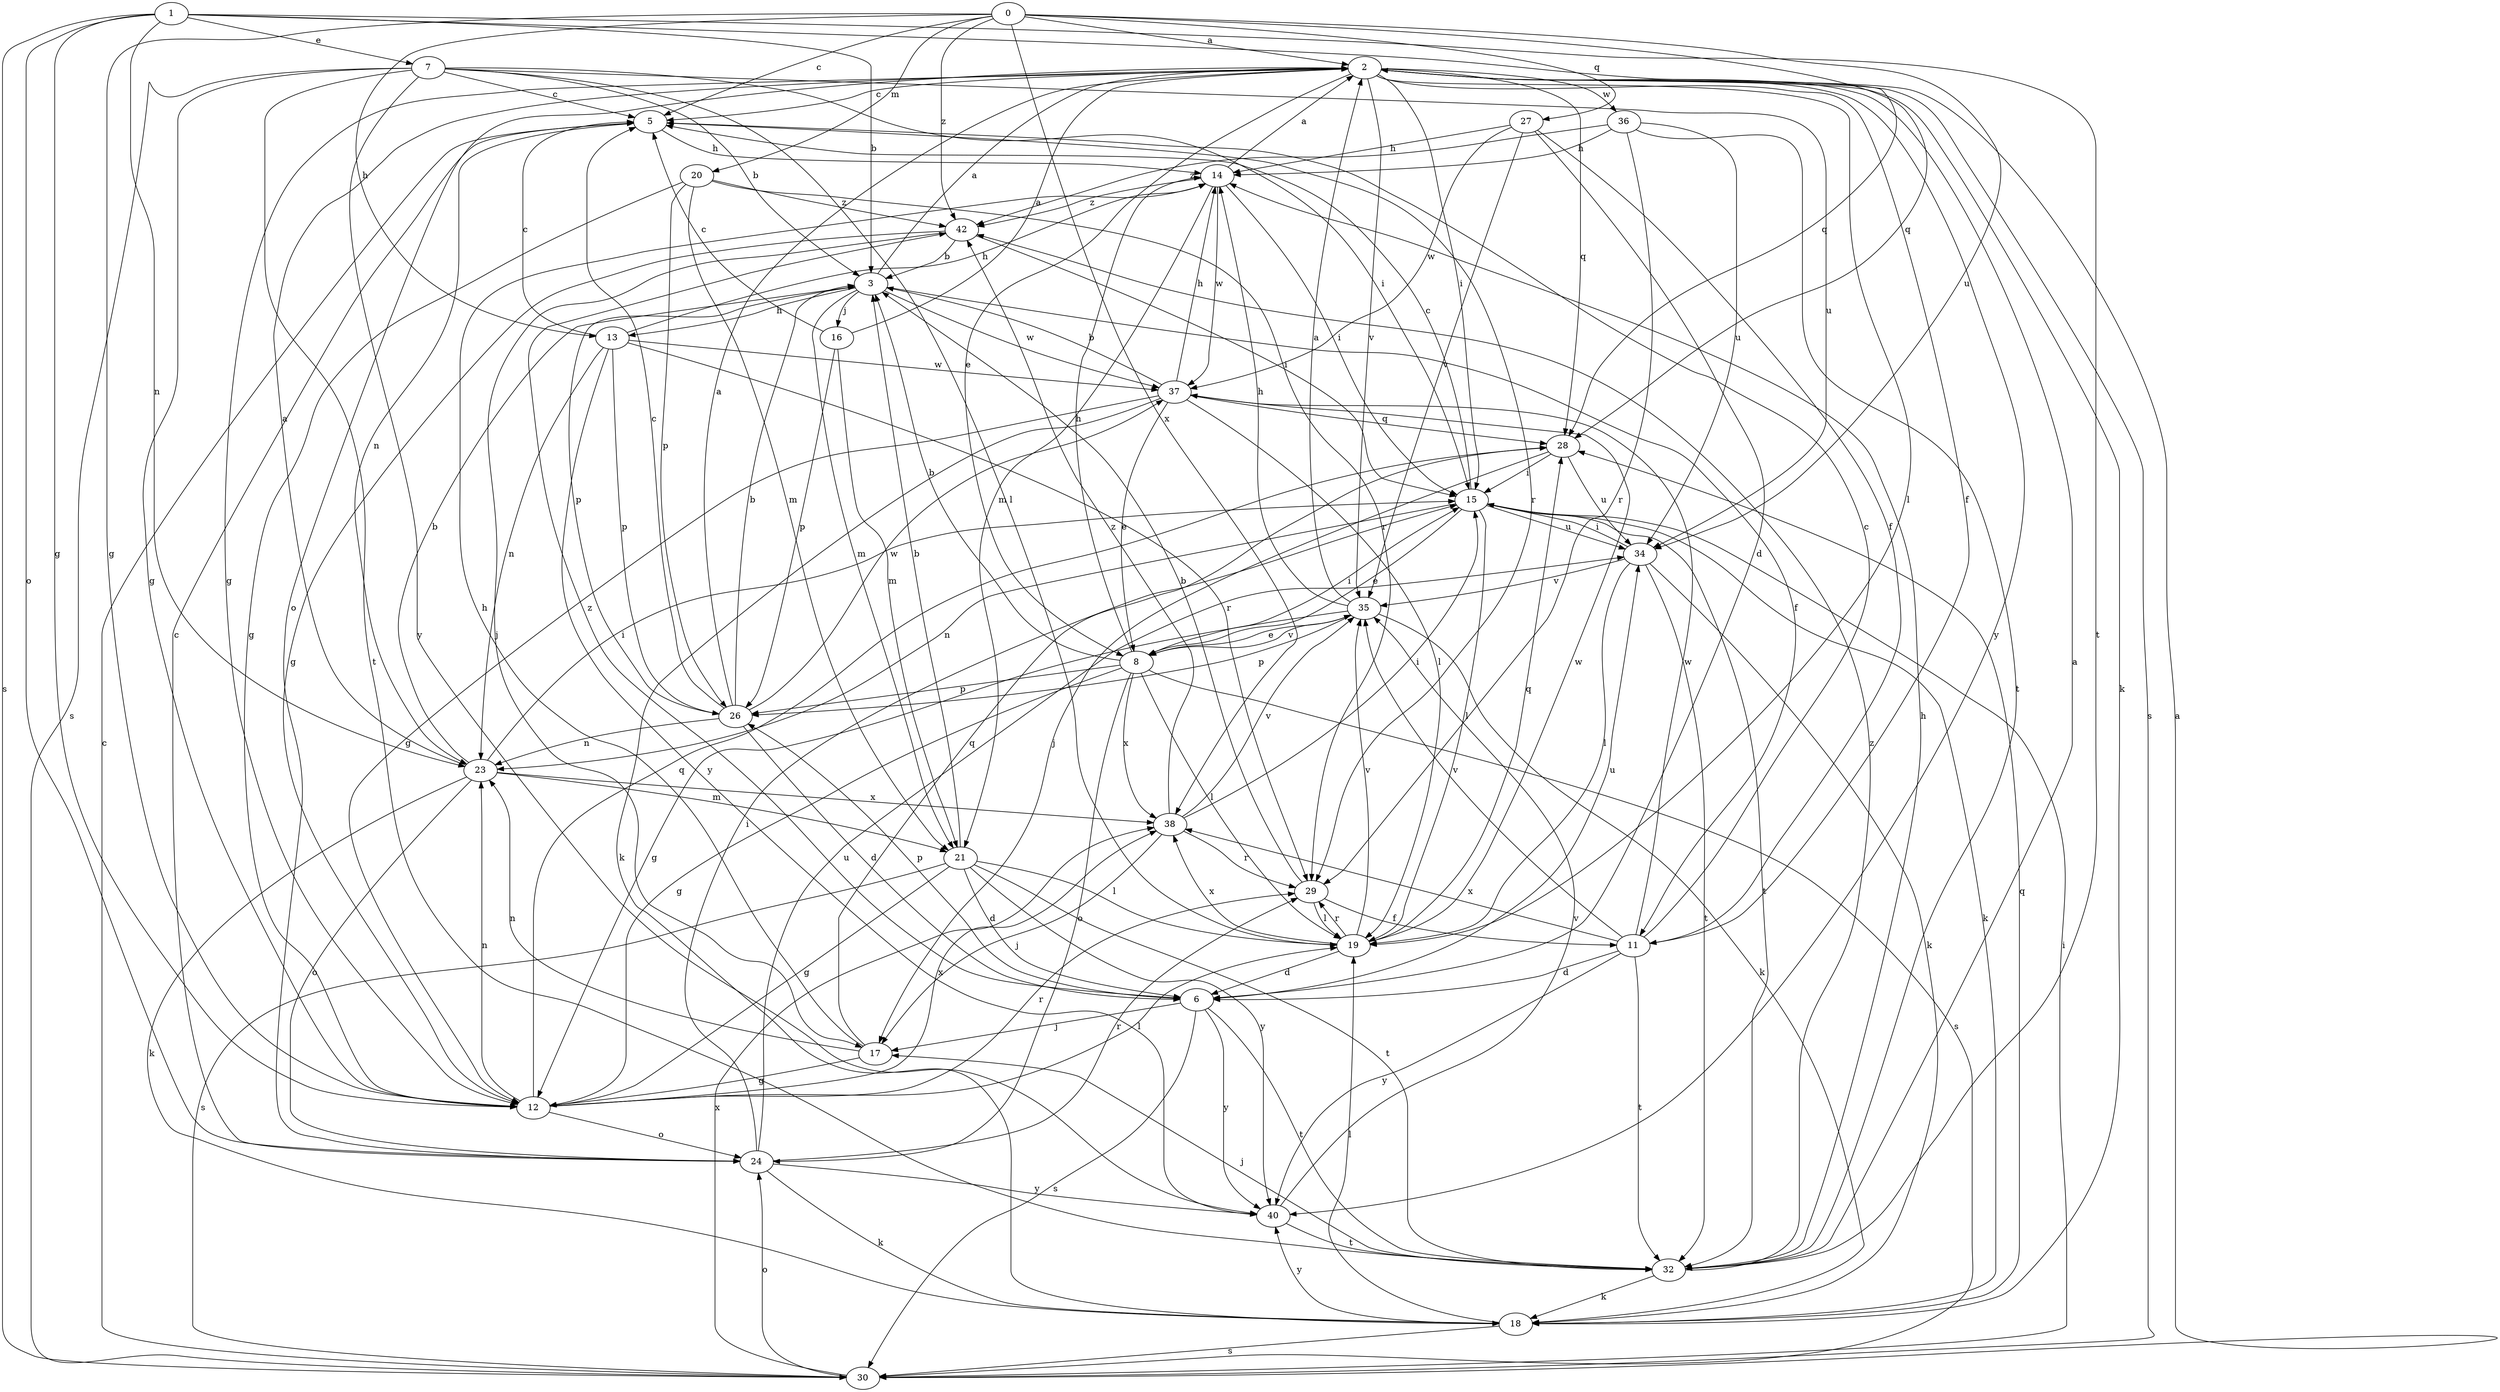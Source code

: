 strict digraph  {
0;
1;
2;
3;
5;
6;
7;
8;
11;
12;
13;
14;
15;
16;
17;
18;
19;
20;
21;
23;
24;
26;
27;
28;
29;
30;
32;
34;
35;
36;
37;
38;
40;
42;
0 -> 2  [label=a];
0 -> 5  [label=c];
0 -> 12  [label=g];
0 -> 13  [label=h];
0 -> 20  [label=m];
0 -> 27  [label=q];
0 -> 28  [label=q];
0 -> 34  [label=u];
0 -> 38  [label=x];
0 -> 42  [label=z];
1 -> 3  [label=b];
1 -> 7  [label=e];
1 -> 12  [label=g];
1 -> 23  [label=n];
1 -> 24  [label=o];
1 -> 28  [label=q];
1 -> 30  [label=s];
1 -> 32  [label=t];
2 -> 5  [label=c];
2 -> 8  [label=e];
2 -> 11  [label=f];
2 -> 12  [label=g];
2 -> 15  [label=i];
2 -> 18  [label=k];
2 -> 19  [label=l];
2 -> 24  [label=o];
2 -> 28  [label=q];
2 -> 30  [label=s];
2 -> 35  [label=v];
2 -> 36  [label=w];
2 -> 40  [label=y];
3 -> 2  [label=a];
3 -> 11  [label=f];
3 -> 13  [label=h];
3 -> 16  [label=j];
3 -> 21  [label=m];
3 -> 26  [label=p];
3 -> 37  [label=w];
5 -> 14  [label=h];
5 -> 23  [label=n];
5 -> 29  [label=r];
6 -> 17  [label=j];
6 -> 26  [label=p];
6 -> 30  [label=s];
6 -> 32  [label=t];
6 -> 34  [label=u];
6 -> 40  [label=y];
6 -> 42  [label=z];
7 -> 3  [label=b];
7 -> 5  [label=c];
7 -> 12  [label=g];
7 -> 15  [label=i];
7 -> 19  [label=l];
7 -> 30  [label=s];
7 -> 32  [label=t];
7 -> 34  [label=u];
7 -> 40  [label=y];
8 -> 3  [label=b];
8 -> 12  [label=g];
8 -> 14  [label=h];
8 -> 15  [label=i];
8 -> 19  [label=l];
8 -> 24  [label=o];
8 -> 26  [label=p];
8 -> 30  [label=s];
8 -> 35  [label=v];
8 -> 38  [label=x];
11 -> 5  [label=c];
11 -> 6  [label=d];
11 -> 32  [label=t];
11 -> 35  [label=v];
11 -> 37  [label=w];
11 -> 38  [label=x];
11 -> 40  [label=y];
12 -> 19  [label=l];
12 -> 23  [label=n];
12 -> 24  [label=o];
12 -> 28  [label=q];
12 -> 29  [label=r];
12 -> 38  [label=x];
13 -> 5  [label=c];
13 -> 14  [label=h];
13 -> 23  [label=n];
13 -> 26  [label=p];
13 -> 29  [label=r];
13 -> 37  [label=w];
13 -> 40  [label=y];
14 -> 2  [label=a];
14 -> 15  [label=i];
14 -> 21  [label=m];
14 -> 37  [label=w];
14 -> 42  [label=z];
15 -> 5  [label=c];
15 -> 8  [label=e];
15 -> 18  [label=k];
15 -> 19  [label=l];
15 -> 23  [label=n];
15 -> 32  [label=t];
15 -> 34  [label=u];
16 -> 2  [label=a];
16 -> 5  [label=c];
16 -> 21  [label=m];
16 -> 26  [label=p];
17 -> 12  [label=g];
17 -> 14  [label=h];
17 -> 23  [label=n];
17 -> 28  [label=q];
18 -> 19  [label=l];
18 -> 28  [label=q];
18 -> 30  [label=s];
18 -> 40  [label=y];
19 -> 6  [label=d];
19 -> 28  [label=q];
19 -> 29  [label=r];
19 -> 35  [label=v];
19 -> 37  [label=w];
19 -> 38  [label=x];
20 -> 12  [label=g];
20 -> 21  [label=m];
20 -> 26  [label=p];
20 -> 29  [label=r];
20 -> 42  [label=z];
21 -> 3  [label=b];
21 -> 6  [label=d];
21 -> 12  [label=g];
21 -> 19  [label=l];
21 -> 30  [label=s];
21 -> 32  [label=t];
21 -> 40  [label=y];
23 -> 2  [label=a];
23 -> 3  [label=b];
23 -> 15  [label=i];
23 -> 18  [label=k];
23 -> 21  [label=m];
23 -> 24  [label=o];
23 -> 38  [label=x];
24 -> 5  [label=c];
24 -> 15  [label=i];
24 -> 18  [label=k];
24 -> 29  [label=r];
24 -> 34  [label=u];
24 -> 40  [label=y];
26 -> 2  [label=a];
26 -> 3  [label=b];
26 -> 5  [label=c];
26 -> 6  [label=d];
26 -> 23  [label=n];
26 -> 37  [label=w];
27 -> 6  [label=d];
27 -> 11  [label=f];
27 -> 14  [label=h];
27 -> 35  [label=v];
27 -> 37  [label=w];
28 -> 15  [label=i];
28 -> 17  [label=j];
28 -> 34  [label=u];
29 -> 3  [label=b];
29 -> 11  [label=f];
29 -> 19  [label=l];
30 -> 2  [label=a];
30 -> 5  [label=c];
30 -> 15  [label=i];
30 -> 24  [label=o];
30 -> 38  [label=x];
32 -> 2  [label=a];
32 -> 14  [label=h];
32 -> 17  [label=j];
32 -> 18  [label=k];
32 -> 42  [label=z];
34 -> 15  [label=i];
34 -> 18  [label=k];
34 -> 19  [label=l];
34 -> 32  [label=t];
34 -> 35  [label=v];
35 -> 2  [label=a];
35 -> 8  [label=e];
35 -> 12  [label=g];
35 -> 14  [label=h];
35 -> 18  [label=k];
35 -> 26  [label=p];
36 -> 14  [label=h];
36 -> 29  [label=r];
36 -> 32  [label=t];
36 -> 34  [label=u];
36 -> 42  [label=z];
37 -> 3  [label=b];
37 -> 8  [label=e];
37 -> 12  [label=g];
37 -> 14  [label=h];
37 -> 18  [label=k];
37 -> 19  [label=l];
37 -> 28  [label=q];
38 -> 15  [label=i];
38 -> 17  [label=j];
38 -> 29  [label=r];
38 -> 35  [label=v];
38 -> 42  [label=z];
40 -> 32  [label=t];
40 -> 35  [label=v];
42 -> 3  [label=b];
42 -> 12  [label=g];
42 -> 15  [label=i];
42 -> 17  [label=j];
}

